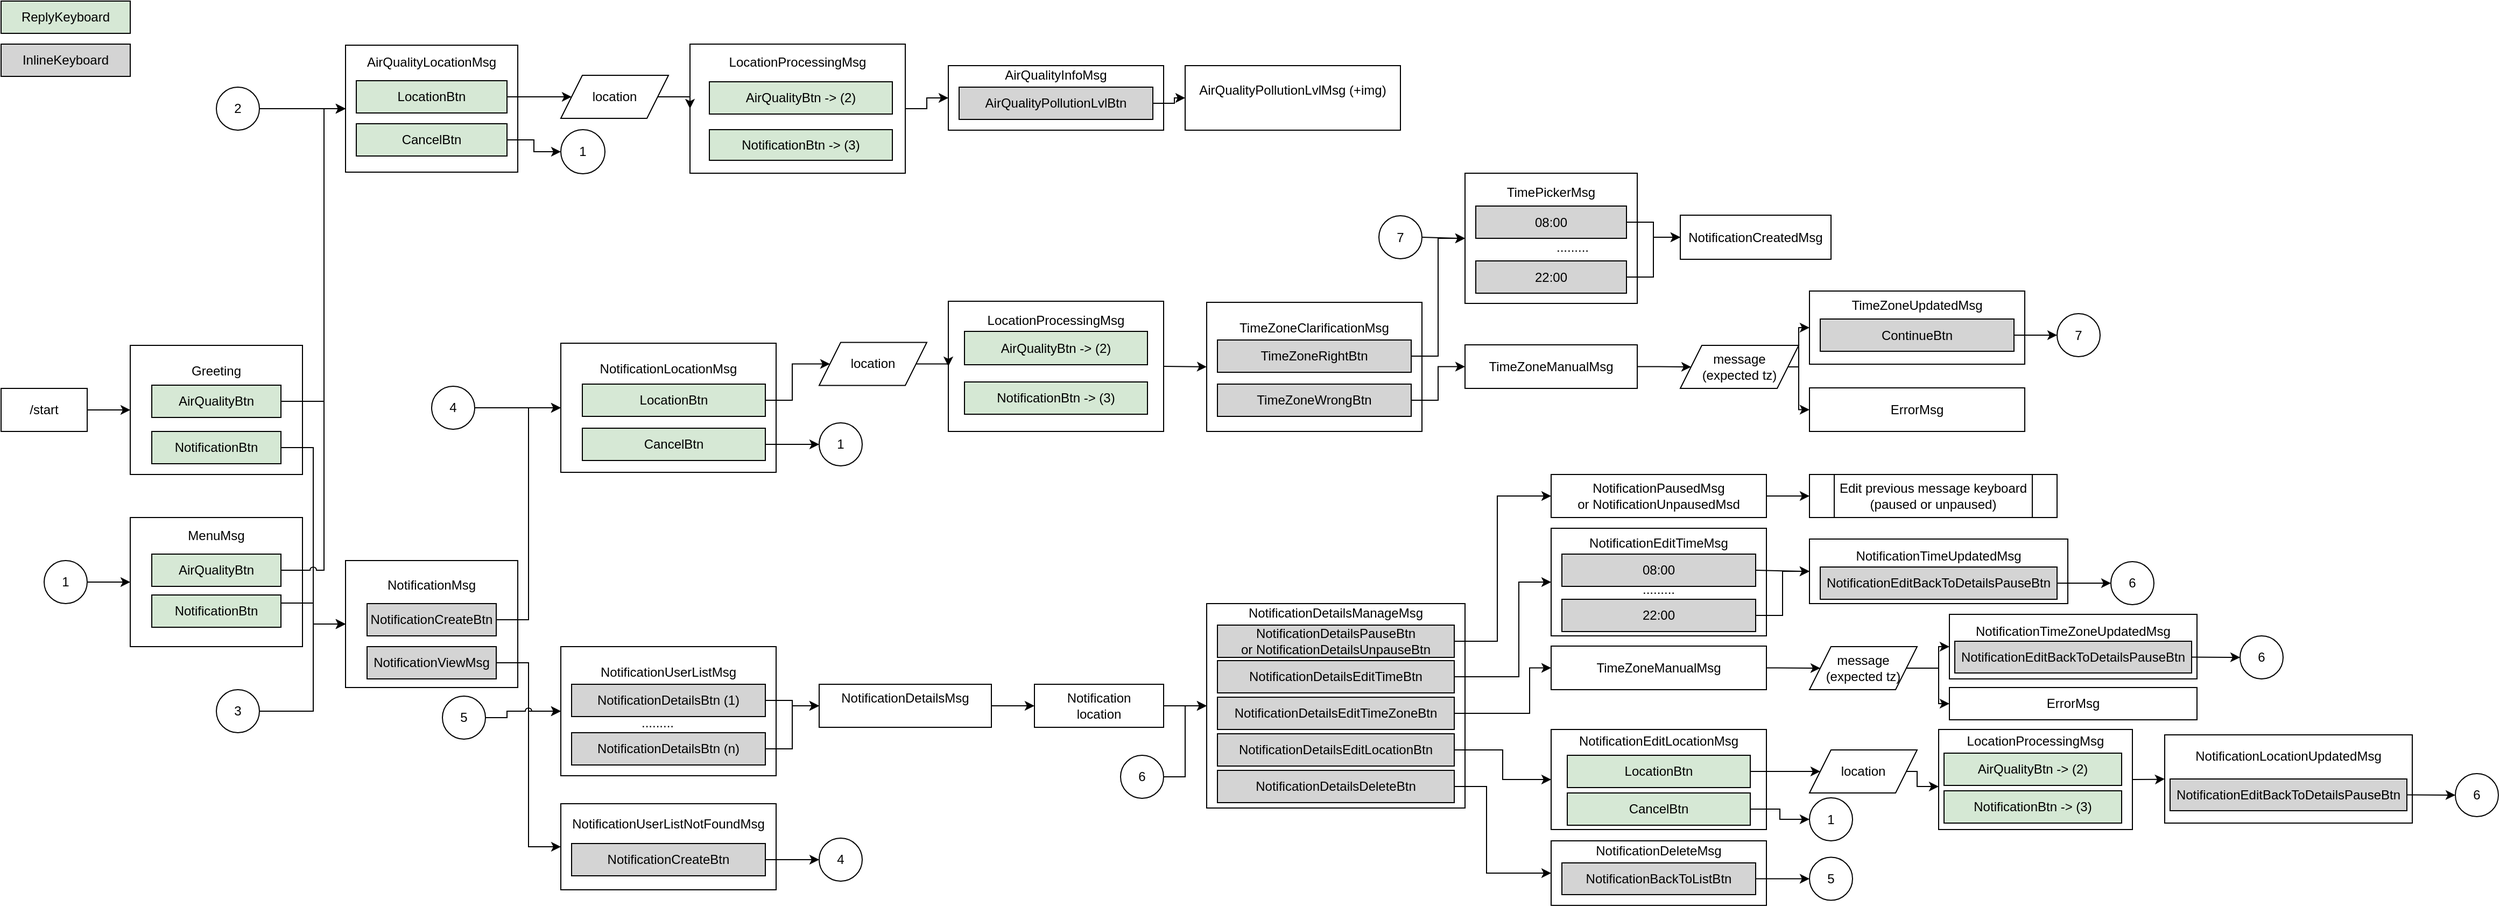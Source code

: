 <mxfile version="20.7.4" type="device"><diagram id="57uDb5Ir_X9Ynrg0UkKE" name="Page-1"><mxGraphModel dx="2484" dy="1478" grid="1" gridSize="10" guides="1" tooltips="1" connect="1" arrows="1" fold="1" page="1" pageScale="1" pageWidth="1169" pageHeight="827" math="0" shadow="0"><root><mxCell id="0"/><mxCell id="1" parent="0"/><mxCell id="bOMAi8IyCgvsfzx7MEFV-10" style="edgeStyle=orthogonalEdgeStyle;rounded=0;orthogonalLoop=1;jettySize=auto;html=1;exitX=1;exitY=0.5;exitDx=0;exitDy=0;" edge="1" parent="1" source="bOMAi8IyCgvsfzx7MEFV-2" target="bOMAi8IyCgvsfzx7MEFV-5"><mxGeometry relative="1" as="geometry"/></mxCell><mxCell id="bOMAi8IyCgvsfzx7MEFV-2" value="/start" style="rounded=0;whiteSpace=wrap;html=1;" vertex="1" parent="1"><mxGeometry y="360" width="80" height="40" as="geometry"/></mxCell><mxCell id="bOMAi8IyCgvsfzx7MEFV-5" value="&lt;div style=&quot;&quot;&gt;&lt;span style=&quot;background-color: initial;&quot;&gt;Greeting&lt;br&gt;&lt;br&gt;&lt;br&gt;&lt;br&gt;&lt;br&gt;&lt;br&gt;&lt;/span&gt;&lt;/div&gt;" style="rounded=0;whiteSpace=wrap;html=1;align=center;" vertex="1" parent="1"><mxGeometry x="120" y="320" width="160" height="120" as="geometry"/></mxCell><mxCell id="bOMAi8IyCgvsfzx7MEFV-224" style="edgeStyle=orthogonalEdgeStyle;rounded=0;sketch=0;jumpStyle=arc;orthogonalLoop=1;jettySize=auto;html=1;exitX=1;exitY=0.5;exitDx=0;exitDy=0;entryX=0;entryY=0.5;entryDx=0;entryDy=0;shadow=0;fontColor=#000000;" edge="1" parent="1" source="bOMAi8IyCgvsfzx7MEFV-6" target="bOMAi8IyCgvsfzx7MEFV-52"><mxGeometry relative="1" as="geometry"><Array as="points"><mxPoint x="300" y="372"/><mxPoint x="300" y="100"/></Array></mxGeometry></mxCell><mxCell id="bOMAi8IyCgvsfzx7MEFV-6" value="AirQualityBtn" style="rounded=0;whiteSpace=wrap;html=1;fillColor=#d6e8d5;" vertex="1" parent="1"><mxGeometry x="140" y="357" width="120" height="30" as="geometry"/></mxCell><mxCell id="bOMAi8IyCgvsfzx7MEFV-164" style="edgeStyle=orthogonalEdgeStyle;rounded=0;orthogonalLoop=1;jettySize=auto;html=1;exitX=1;exitY=0.5;exitDx=0;exitDy=0;entryX=0;entryY=0.5;entryDx=0;entryDy=0;fontColor=#000000;" edge="1" parent="1" source="bOMAi8IyCgvsfzx7MEFV-7" target="bOMAi8IyCgvsfzx7MEFV-22"><mxGeometry relative="1" as="geometry"><Array as="points"><mxPoint x="290" y="415"/><mxPoint x="290" y="579"/></Array></mxGeometry></mxCell><mxCell id="bOMAi8IyCgvsfzx7MEFV-7" value="NotificationBtn" style="rounded=0;whiteSpace=wrap;html=1;fillColor=#D5E8D4;" vertex="1" parent="1"><mxGeometry x="140" y="400" width="120" height="30" as="geometry"/></mxCell><mxCell id="bOMAi8IyCgvsfzx7MEFV-22" value="&lt;div style=&quot;&quot;&gt;&lt;span style=&quot;background-color: initial;&quot;&gt;NotificationMsg&lt;br&gt;&lt;br&gt;&lt;br&gt;&lt;br&gt;&lt;br&gt;&lt;br&gt;&lt;/span&gt;&lt;/div&gt;" style="rounded=0;whiteSpace=wrap;html=1;align=center;" vertex="1" parent="1"><mxGeometry x="320" y="520" width="160" height="118" as="geometry"/></mxCell><mxCell id="bOMAi8IyCgvsfzx7MEFV-174" style="edgeStyle=orthogonalEdgeStyle;rounded=0;sketch=0;jumpStyle=arc;orthogonalLoop=1;jettySize=auto;html=1;exitX=1;exitY=0.5;exitDx=0;exitDy=0;entryX=0;entryY=0.5;entryDx=0;entryDy=0;shadow=0;fontColor=#000000;" edge="1" parent="1" source="bOMAi8IyCgvsfzx7MEFV-23" target="bOMAi8IyCgvsfzx7MEFV-40"><mxGeometry relative="1" as="geometry"/></mxCell><mxCell id="bOMAi8IyCgvsfzx7MEFV-23" value="NotificationCreateBtn" style="rounded=0;whiteSpace=wrap;html=1;fillColor=#D4D4D4;" vertex="1" parent="1"><mxGeometry x="340" y="560" width="120" height="30" as="geometry"/></mxCell><mxCell id="bOMAi8IyCgvsfzx7MEFV-30" style="edgeStyle=orthogonalEdgeStyle;rounded=0;orthogonalLoop=1;jettySize=auto;html=1;exitX=1;exitY=0.5;exitDx=0;exitDy=0;entryX=0;entryY=0.5;entryDx=0;entryDy=0;fontColor=#000000;" edge="1" parent="1" source="bOMAi8IyCgvsfzx7MEFV-24" target="bOMAi8IyCgvsfzx7MEFV-26"><mxGeometry relative="1" as="geometry"/></mxCell><mxCell id="bOMAi8IyCgvsfzx7MEFV-31" style="edgeStyle=orthogonalEdgeStyle;rounded=0;orthogonalLoop=1;jettySize=auto;html=1;exitX=1;exitY=0.5;exitDx=0;exitDy=0;entryX=0;entryY=0.5;entryDx=0;entryDy=0;fontColor=#000000;" edge="1" parent="1" source="bOMAi8IyCgvsfzx7MEFV-24" target="bOMAi8IyCgvsfzx7MEFV-27"><mxGeometry relative="1" as="geometry"/></mxCell><mxCell id="bOMAi8IyCgvsfzx7MEFV-24" value="NotificationViewMsg" style="rounded=0;whiteSpace=wrap;html=1;fillColor=#d4d4d4;" vertex="1" parent="1"><mxGeometry x="340" y="600" width="120" height="30" as="geometry"/></mxCell><mxCell id="bOMAi8IyCgvsfzx7MEFV-26" value="&lt;div style=&quot;&quot;&gt;&lt;span style=&quot;background-color: initial;&quot;&gt;NotificationUserListMsg&lt;br&gt;&lt;br&gt;&lt;br&gt;&lt;br&gt;&lt;br&gt;&lt;br&gt;&lt;/span&gt;&lt;/div&gt;" style="rounded=0;whiteSpace=wrap;html=1;align=center;" vertex="1" parent="1"><mxGeometry x="520" y="600" width="200" height="120" as="geometry"/></mxCell><mxCell id="bOMAi8IyCgvsfzx7MEFV-27" value="&lt;div style=&quot;&quot;&gt;&lt;span style=&quot;background-color: initial;&quot;&gt;NotificationUserListNotFoundMsg&lt;br&gt;&lt;br&gt;&lt;br&gt;&lt;br&gt;&lt;/span&gt;&lt;/div&gt;" style="rounded=0;whiteSpace=wrap;html=1;align=center;" vertex="1" parent="1"><mxGeometry x="520" y="746" width="200" height="80" as="geometry"/></mxCell><mxCell id="bOMAi8IyCgvsfzx7MEFV-245" style="edgeStyle=orthogonalEdgeStyle;rounded=0;sketch=0;jumpStyle=arc;orthogonalLoop=1;jettySize=auto;html=1;exitX=1;exitY=0.5;exitDx=0;exitDy=0;shadow=0;fontColor=#000000;" edge="1" parent="1" source="bOMAi8IyCgvsfzx7MEFV-33" target="bOMAi8IyCgvsfzx7MEFV-244"><mxGeometry relative="1" as="geometry"/></mxCell><mxCell id="bOMAi8IyCgvsfzx7MEFV-33" value="NotificationCreateBtn" style="rounded=0;whiteSpace=wrap;html=1;fillColor=#D4D4D4;" vertex="1" parent="1"><mxGeometry x="530" y="783" width="180" height="30" as="geometry"/></mxCell><mxCell id="bOMAi8IyCgvsfzx7MEFV-34" style="edgeStyle=orthogonalEdgeStyle;rounded=0;orthogonalLoop=1;jettySize=auto;html=1;exitX=0.5;exitY=1;exitDx=0;exitDy=0;fontColor=#000000;" edge="1" parent="1" source="bOMAi8IyCgvsfzx7MEFV-27" target="bOMAi8IyCgvsfzx7MEFV-27"><mxGeometry relative="1" as="geometry"/></mxCell><mxCell id="bOMAi8IyCgvsfzx7MEFV-110" style="edgeStyle=orthogonalEdgeStyle;rounded=0;orthogonalLoop=1;jettySize=auto;html=1;exitX=1;exitY=0.5;exitDx=0;exitDy=0;entryX=0;entryY=0.5;entryDx=0;entryDy=0;fontColor=#000000;" edge="1" parent="1" source="bOMAi8IyCgvsfzx7MEFV-37" target="bOMAi8IyCgvsfzx7MEFV-109"><mxGeometry relative="1" as="geometry"/></mxCell><mxCell id="bOMAi8IyCgvsfzx7MEFV-37" value="NotificationDetailsBtn (1)&lt;span style=&quot;color: rgba(0, 0, 0, 0); font-family: monospace; font-size: 0px; text-align: start;&quot;&gt;%3CmxGraphModel%3E%3Croot%3E%3CmxCell%20id%3D%220%22%2F%3E%3CmxCell%20id%3D%221%22%20parent%3D%220%22%2F%3E%3CmxCell%20id%3D%222%22%20value%3D%22NotificationCreateBtn%22%20style%3D%22rounded%3D0%3BwhiteSpace%3Dwrap%3Bhtml%3D1%3BfillColor%3D%23D4D4D4%3B%22%20vertex%3D%221%22%20parent%3D%221%22%3E%3CmxGeometry%20x%3D%22570%22%20y%3D%22717%22%20width%3D%22180%22%20height%3D%2230%22%20as%3D%22geometry%22%2F%3E%3C%2FmxCell%3E%3C%2Froot%3E%3C%2FmxGraphModel%3E&amp;nbsp;&lt;/span&gt;" style="rounded=0;whiteSpace=wrap;html=1;fillColor=#D4D4D4;" vertex="1" parent="1"><mxGeometry x="530" y="635" width="180" height="30" as="geometry"/></mxCell><mxCell id="bOMAi8IyCgvsfzx7MEFV-111" style="edgeStyle=orthogonalEdgeStyle;rounded=0;orthogonalLoop=1;jettySize=auto;html=1;exitX=1;exitY=0.5;exitDx=0;exitDy=0;entryX=0;entryY=0.5;entryDx=0;entryDy=0;fontColor=#000000;" edge="1" parent="1" source="bOMAi8IyCgvsfzx7MEFV-38" target="bOMAi8IyCgvsfzx7MEFV-109"><mxGeometry relative="1" as="geometry"/></mxCell><mxCell id="bOMAi8IyCgvsfzx7MEFV-38" value="NotificationDetailsBtn (n)&lt;span style=&quot;color: rgba(0, 0, 0, 0); font-family: monospace; font-size: 0px; text-align: start;&quot;&gt;%3CmxGraphModel%3E%3Croot%3E%3CmxCell%20id%3D%220%22%2F%3E%3CmxCell%20id%3D%221%22%20parent%3D%220%22%2F%3E%3CmxCell%20id%3D%222%22%20value%3D%22NotificationCreateBtn%22%20style%3D%22rounded%3D0%3BwhiteSpace%3Dwrap%3Bhtml%3D1%3BfillColor%3D%23D4D4D4%3B%22%20vertex%3D%221%22%20parent%3D%221%22%3E%3CmxGeometry%20x%3D%22570%22%20y%3D%22717%22%20width%3D%22180%22%20height%3D%2230%22%20as%3D%22geometry%22%2F%3E%3C%2FmxCell%3E%3C%2Froot%3E%3C%2FmxGraphModel%3E&lt;/span&gt;" style="rounded=0;whiteSpace=wrap;html=1;fillColor=#D4D4D4;" vertex="1" parent="1"><mxGeometry x="530" y="680" width="180" height="30" as="geometry"/></mxCell><mxCell id="bOMAi8IyCgvsfzx7MEFV-39" value="........." style="text;html=1;strokeColor=none;fillColor=none;align=center;verticalAlign=middle;whiteSpace=wrap;rounded=0;fontColor=#000000;" vertex="1" parent="1"><mxGeometry x="580" y="656" width="60" height="30" as="geometry"/></mxCell><mxCell id="bOMAi8IyCgvsfzx7MEFV-40" value="&lt;div style=&quot;&quot;&gt;&lt;span style=&quot;background-color: initial;&quot;&gt;NotificationLocationMsg&lt;br&gt;&lt;br&gt;&lt;br&gt;&lt;br&gt;&lt;br&gt;&lt;br&gt;&lt;/span&gt;&lt;/div&gt;" style="rounded=0;whiteSpace=wrap;html=1;align=center;" vertex="1" parent="1"><mxGeometry x="520" y="318" width="200" height="120" as="geometry"/></mxCell><mxCell id="bOMAi8IyCgvsfzx7MEFV-234" style="edgeStyle=orthogonalEdgeStyle;rounded=0;sketch=0;jumpStyle=arc;orthogonalLoop=1;jettySize=auto;html=1;exitX=1;exitY=0.5;exitDx=0;exitDy=0;entryX=0;entryY=0.5;entryDx=0;entryDy=0;shadow=0;fontColor=#000000;" edge="1" parent="1" source="bOMAi8IyCgvsfzx7MEFV-41" target="bOMAi8IyCgvsfzx7MEFV-148"><mxGeometry relative="1" as="geometry"/></mxCell><mxCell id="bOMAi8IyCgvsfzx7MEFV-41" value="LocationBtn" style="rounded=0;whiteSpace=wrap;html=1;fillColor=#d6e8d5;" vertex="1" parent="1"><mxGeometry x="540" y="356" width="170" height="30" as="geometry"/></mxCell><mxCell id="bOMAi8IyCgvsfzx7MEFV-233" style="edgeStyle=orthogonalEdgeStyle;rounded=0;sketch=0;jumpStyle=arc;orthogonalLoop=1;jettySize=auto;html=1;exitX=1;exitY=0.5;exitDx=0;exitDy=0;shadow=0;fontColor=#000000;" edge="1" parent="1" source="bOMAi8IyCgvsfzx7MEFV-42" target="bOMAi8IyCgvsfzx7MEFV-231"><mxGeometry relative="1" as="geometry"/></mxCell><mxCell id="bOMAi8IyCgvsfzx7MEFV-42" value="CancelBtn" style="rounded=0;whiteSpace=wrap;html=1;fillColor=#d6e8d5;" vertex="1" parent="1"><mxGeometry x="540" y="397" width="170" height="30" as="geometry"/></mxCell><mxCell id="bOMAi8IyCgvsfzx7MEFV-44" value="ReplyKeyboard" style="rounded=0;whiteSpace=wrap;html=1;fillColor=#d6e8d5;" vertex="1" parent="1"><mxGeometry width="120" height="30" as="geometry"/></mxCell><mxCell id="bOMAi8IyCgvsfzx7MEFV-45" value="InlineKeyboard" style="rounded=0;whiteSpace=wrap;html=1;fillColor=#D4D4D4;" vertex="1" parent="1"><mxGeometry y="40" width="120" height="30" as="geometry"/></mxCell><mxCell id="bOMAi8IyCgvsfzx7MEFV-49" value="&lt;div style=&quot;&quot;&gt;&lt;span style=&quot;background-color: initial;&quot;&gt;MenuMsg&lt;br&gt;&lt;br&gt;&lt;br&gt;&lt;br&gt;&lt;br&gt;&lt;br&gt;&lt;br&gt;&lt;/span&gt;&lt;/div&gt;" style="rounded=0;whiteSpace=wrap;html=1;align=center;" vertex="1" parent="1"><mxGeometry x="120" y="480" width="160" height="120" as="geometry"/></mxCell><mxCell id="bOMAi8IyCgvsfzx7MEFV-167" style="edgeStyle=orthogonalEdgeStyle;rounded=0;orthogonalLoop=1;jettySize=auto;html=1;exitX=1;exitY=0.5;exitDx=0;exitDy=0;entryX=0;entryY=0.5;entryDx=0;entryDy=0;fontColor=#000000;shadow=0;jumpStyle=arc;" edge="1" parent="1" source="bOMAi8IyCgvsfzx7MEFV-50" target="bOMAi8IyCgvsfzx7MEFV-52"><mxGeometry relative="1" as="geometry"><Array as="points"><mxPoint x="300" y="529"/><mxPoint x="300" y="100"/></Array></mxGeometry></mxCell><mxCell id="bOMAi8IyCgvsfzx7MEFV-50" value="AirQualityBtn" style="rounded=0;whiteSpace=wrap;html=1;fillColor=#d6e8d5;" vertex="1" parent="1"><mxGeometry x="140" y="514" width="120" height="30" as="geometry"/></mxCell><mxCell id="bOMAi8IyCgvsfzx7MEFV-173" style="edgeStyle=orthogonalEdgeStyle;rounded=0;orthogonalLoop=1;jettySize=auto;html=1;exitX=1;exitY=0.25;exitDx=0;exitDy=0;entryX=0;entryY=0.5;entryDx=0;entryDy=0;fontColor=#000000;jumpStyle=arc;" edge="1" parent="1" source="bOMAi8IyCgvsfzx7MEFV-51" target="bOMAi8IyCgvsfzx7MEFV-22"><mxGeometry relative="1" as="geometry"/></mxCell><mxCell id="bOMAi8IyCgvsfzx7MEFV-51" value="NotificationBtn" style="rounded=0;whiteSpace=wrap;html=1;fillColor=#D5E8D4;" vertex="1" parent="1"><mxGeometry x="140" y="552" width="120" height="30" as="geometry"/></mxCell><mxCell id="bOMAi8IyCgvsfzx7MEFV-52" value="&lt;div style=&quot;&quot;&gt;&lt;span style=&quot;background-color: initial;&quot;&gt;AirQualityLocationMsg&lt;br&gt;&lt;br&gt;&lt;br&gt;&lt;br&gt;&lt;br&gt;&lt;br&gt;&lt;br&gt;&lt;/span&gt;&lt;/div&gt;" style="rounded=0;whiteSpace=wrap;html=1;align=center;" vertex="1" parent="1"><mxGeometry x="320" y="41" width="160" height="118" as="geometry"/></mxCell><mxCell id="bOMAi8IyCgvsfzx7MEFV-221" style="edgeStyle=orthogonalEdgeStyle;rounded=0;sketch=0;jumpStyle=arc;orthogonalLoop=1;jettySize=auto;html=1;exitX=1;exitY=0.5;exitDx=0;exitDy=0;entryX=0;entryY=0.5;entryDx=0;entryDy=0;shadow=0;fontColor=#000000;" edge="1" parent="1" source="bOMAi8IyCgvsfzx7MEFV-53" target="bOMAi8IyCgvsfzx7MEFV-145"><mxGeometry relative="1" as="geometry"/></mxCell><mxCell id="bOMAi8IyCgvsfzx7MEFV-53" value="LocationBtn" style="rounded=0;whiteSpace=wrap;html=1;fillColor=#d6e8d5;" vertex="1" parent="1"><mxGeometry x="330" y="74" width="140" height="30" as="geometry"/></mxCell><mxCell id="bOMAi8IyCgvsfzx7MEFV-73" style="edgeStyle=orthogonalEdgeStyle;rounded=0;orthogonalLoop=1;jettySize=auto;html=1;exitX=1;exitY=0.5;exitDx=0;exitDy=0;entryX=0;entryY=0.5;entryDx=0;entryDy=0;fontColor=#000000;" edge="1" parent="1" source="bOMAi8IyCgvsfzx7MEFV-54" target="bOMAi8IyCgvsfzx7MEFV-72"><mxGeometry relative="1" as="geometry"/></mxCell><mxCell id="bOMAi8IyCgvsfzx7MEFV-54" value="CancelBtn" style="rounded=0;whiteSpace=wrap;html=1;fillColor=#d6e8d5;" vertex="1" parent="1"><mxGeometry x="330" y="114" width="140" height="30" as="geometry"/></mxCell><mxCell id="bOMAi8IyCgvsfzx7MEFV-67" style="edgeStyle=orthogonalEdgeStyle;rounded=0;orthogonalLoop=1;jettySize=auto;html=1;exitX=1;exitY=0.5;exitDx=0;exitDy=0;entryX=0;entryY=0.5;entryDx=0;entryDy=0;fontColor=#000000;" edge="1" parent="1" source="bOMAi8IyCgvsfzx7MEFV-66" target="bOMAi8IyCgvsfzx7MEFV-49"><mxGeometry relative="1" as="geometry"/></mxCell><mxCell id="bOMAi8IyCgvsfzx7MEFV-66" value="1" style="ellipse;whiteSpace=wrap;html=1;aspect=fixed;" vertex="1" parent="1"><mxGeometry x="40" y="520" width="40" height="40" as="geometry"/></mxCell><mxCell id="bOMAi8IyCgvsfzx7MEFV-72" value="1" style="ellipse;whiteSpace=wrap;html=1;aspect=fixed;" vertex="1" parent="1"><mxGeometry x="520" y="119.5" width="41" height="41" as="geometry"/></mxCell><mxCell id="bOMAi8IyCgvsfzx7MEFV-289" style="edgeStyle=orthogonalEdgeStyle;rounded=0;sketch=0;jumpStyle=arc;orthogonalLoop=1;jettySize=auto;html=1;exitX=1;exitY=0.5;exitDx=0;exitDy=0;entryX=0;entryY=0.5;entryDx=0;entryDy=0;shadow=0;fontColor=#000000;" edge="1" parent="1" source="bOMAi8IyCgvsfzx7MEFV-74" target="bOMAi8IyCgvsfzx7MEFV-288"><mxGeometry relative="1" as="geometry"/></mxCell><mxCell id="bOMAi8IyCgvsfzx7MEFV-74" value="&lt;div style=&quot;&quot;&gt;&lt;span style=&quot;background-color: initial;&quot;&gt;LocationProcessingMsg&lt;br&gt;&lt;br&gt;&lt;br&gt;&lt;br&gt;&lt;br&gt;&lt;br&gt;&lt;br&gt;&lt;/span&gt;&lt;/div&gt;" style="rounded=0;whiteSpace=wrap;html=1;align=center;" vertex="1" parent="1"><mxGeometry x="640" y="40" width="200" height="120" as="geometry"/></mxCell><mxCell id="bOMAi8IyCgvsfzx7MEFV-75" value="AirQualityBtn -&amp;gt; (2)" style="rounded=0;whiteSpace=wrap;html=1;fillColor=#d6e8d5;" vertex="1" parent="1"><mxGeometry x="658" y="75" width="170" height="30" as="geometry"/></mxCell><mxCell id="bOMAi8IyCgvsfzx7MEFV-76" value="NotificationBtn -&amp;gt; (3)" style="rounded=0;whiteSpace=wrap;html=1;fillColor=#D5E8D4;" vertex="1" parent="1"><mxGeometry x="658" y="119.5" width="170" height="28.5" as="geometry"/></mxCell><mxCell id="bOMAi8IyCgvsfzx7MEFV-293" style="edgeStyle=orthogonalEdgeStyle;rounded=0;sketch=0;jumpStyle=arc;orthogonalLoop=1;jettySize=auto;html=1;exitX=1;exitY=0.5;exitDx=0;exitDy=0;entryX=0;entryY=0.5;entryDx=0;entryDy=0;shadow=0;fontColor=#000000;" edge="1" parent="1" source="bOMAi8IyCgvsfzx7MEFV-89" target="bOMAi8IyCgvsfzx7MEFV-92"><mxGeometry relative="1" as="geometry"/></mxCell><mxCell id="bOMAi8IyCgvsfzx7MEFV-89" value="&lt;div style=&quot;&quot;&gt;&lt;span style=&quot;background-color: initial;&quot;&gt;LocationProcessingMsg&lt;br&gt;&lt;br&gt;&lt;br&gt;&lt;br&gt;&lt;br&gt;&lt;br&gt;&lt;br&gt;&lt;/span&gt;&lt;/div&gt;" style="rounded=0;whiteSpace=wrap;html=1;align=center;" vertex="1" parent="1"><mxGeometry x="880" y="279" width="200" height="121" as="geometry"/></mxCell><mxCell id="bOMAi8IyCgvsfzx7MEFV-90" value="AirQualityBtn -&amp;gt; (2)" style="rounded=0;whiteSpace=wrap;html=1;fillColor=#d6e8d5;" vertex="1" parent="1"><mxGeometry x="895" y="307" width="170" height="31" as="geometry"/></mxCell><mxCell id="bOMAi8IyCgvsfzx7MEFV-91" value="NotificationBtn -&amp;gt; (3)" style="rounded=0;whiteSpace=wrap;html=1;fillColor=#D5E8D4;" vertex="1" parent="1"><mxGeometry x="895" y="354" width="170" height="30" as="geometry"/></mxCell><mxCell id="bOMAi8IyCgvsfzx7MEFV-92" value="&lt;div style=&quot;&quot;&gt;&lt;span style=&quot;background-color: initial;&quot;&gt;TimeZoneClarificationMsg&lt;br&gt;&lt;br&gt;&lt;br&gt;&lt;br&gt;&lt;br&gt;&lt;br&gt;&lt;/span&gt;&lt;/div&gt;" style="rounded=0;whiteSpace=wrap;html=1;align=center;" vertex="1" parent="1"><mxGeometry x="1120" y="280" width="200" height="120" as="geometry"/></mxCell><mxCell id="bOMAi8IyCgvsfzx7MEFV-242" style="edgeStyle=orthogonalEdgeStyle;rounded=0;sketch=0;jumpStyle=arc;orthogonalLoop=1;jettySize=auto;html=1;exitX=1;exitY=0.5;exitDx=0;exitDy=0;entryX=0;entryY=0.5;entryDx=0;entryDy=0;shadow=0;fontColor=#000000;" edge="1" parent="1" source="bOMAi8IyCgvsfzx7MEFV-93" target="bOMAi8IyCgvsfzx7MEFV-123"><mxGeometry relative="1" as="geometry"/></mxCell><mxCell id="bOMAi8IyCgvsfzx7MEFV-93" value="TimeZoneRightBtn&lt;span style=&quot;color: rgba(0, 0, 0, 0); font-family: monospace; font-size: 0px; text-align: start;&quot;&gt;%3CmxGraphModel%3E%3Croot%3E%3CmxCell%20id%3D%220%22%2F%3E%3CmxCell%20id%3D%221%22%20parent%3D%220%22%2F%3E%3CmxCell%20id%3D%222%22%20value%3D%22NotificationDetailsBtn%20(1)%26lt%3Bspan%20style%3D%26quot%3Bcolor%3A%20rgba(0%2C%200%2C%200%2C%200)%3B%20font-family%3A%20monospace%3B%20font-size%3A%200px%3B%20text-align%3A%20start%3B%26quot%3B%26gt%3B%253CmxGraphModel%253E%253Croot%253E%253CmxCell%2520id%253D%25220%2522%252F%253E%253CmxCell%2520id%253D%25221%2522%2520parent%253D%25220%2522%252F%253E%253CmxCell%2520id%253D%25222%2522%2520value%253D%2522NotificationCreateBtn%2522%2520style%253D%2522rounded%253D0%253BwhiteSpace%253Dwrap%253Bhtml%253D1%253BfillColor%253D%2523D4D4D4%253B%2522%2520vertex%253D%25221%2522%2520parent%253D%25221%2522%253E%253CmxGeometry%2520x%253D%2522570%2522%2520y%253D%2522717%2522%2520width%253D%2522180%2522%2520height%253D%252230%2522%2520as%253D%2522geometry%2522%252F%253E%253C%252FmxCell%253E%253C%252Froot%253E%253C%252FmxGraphModel%253E%26amp%3Bnbsp%3B%26lt%3B%2Fspan%26gt%3B%22%20style%3D%22rounded%3D0%3BwhiteSpace%3Dwrap%3Bhtml%3D1%3BfillColor%3D%23D4D4D4%3B%22%20vertex%3D%221%22%20parent%3D%221%22%3E%3CmxGeometry%20x%3D%22570%22%20y%3D%22636%22%20width%3D%22180%22%20height%3D%2230%22%20as%3D%22geometry%22%2F%3E%3C%2FmxCell%3E%3C%2Froot%3E%3C%2FmxGraphModel%3E&lt;/span&gt;" style="rounded=0;whiteSpace=wrap;html=1;fillColor=#D4D4D4;" vertex="1" parent="1"><mxGeometry x="1130" y="315" width="180" height="30" as="geometry"/></mxCell><mxCell id="bOMAi8IyCgvsfzx7MEFV-243" style="edgeStyle=orthogonalEdgeStyle;rounded=0;sketch=0;jumpStyle=arc;orthogonalLoop=1;jettySize=auto;html=1;exitX=1;exitY=0.5;exitDx=0;exitDy=0;entryX=0;entryY=0.5;entryDx=0;entryDy=0;shadow=0;fontColor=#000000;" edge="1" parent="1" source="bOMAi8IyCgvsfzx7MEFV-94" target="bOMAi8IyCgvsfzx7MEFV-124"><mxGeometry relative="1" as="geometry"/></mxCell><mxCell id="bOMAi8IyCgvsfzx7MEFV-94" value="TimeZoneWrongBtn&lt;span style=&quot;color: rgba(0, 0, 0, 0); font-family: monospace; font-size: 0px; text-align: start;&quot;&gt;%3CmxGraphModel%3E%3Croot%3E%3CmxCell%20id%3D%220%22%2F%3E%3CmxCell%20id%3D%221%22%20parent%3D%220%22%2F%3E%3CmxCell%20id%3D%222%22%20value%3D%22NotificationDetailsBtn%20(1)%26lt%3Bspan%20style%3D%26quot%3Bcolor%3A%20rgba(0%2C%200%2C%200%2C%200)%3B%20font-family%3A%20monospace%3B%20font-size%3A%200px%3B%20text-align%3A%20start%3B%26quot%3B%26gt%3B%253CmxGraphModel%253E%253Croot%253E%253CmxCell%2520id%253D%25220%2522%252F%253E%253CmxCell%2520id%253D%25221%2522%2520parent%253D%25220%2522%252F%253E%253CmxCell%2520id%253D%25222%2522%2520value%253D%2522NotificationCreateBtn%2522%2520style%253D%2522rounded%253D0%253BwhiteSpace%253Dwrap%253Bhtml%253D1%253BfillColor%253D%2523D4D4D4%253B%2522%2520vertex%253D%25221%2522%2520parent%253D%25221%2522%253E%253CmxGeometry%2520x%253D%2522570%2522%2520y%253D%2522717%2522%2520width%253D%2522180%2522%2520height%253D%252230%2522%2520as%253D%2522geometry%2522%252F%253E%253C%252FmxCell%253E%253C%252Froot%253E%253C%252FmxGraphModel%253E%26amp%3Bnbsp%3B%26lt%3B%2Fspan%26gt%3B%22%20style%3D%22rounded%3D0%3BwhiteSpace%3Dwrap%3Bhtml%3D1%3BfillColor%3D%23D4D4D4%3B%22%20vertex%3D%221%22%20parent%3D%221%22%3E%3CmxGeometry%20x%3D%22570%22%20y%3D%22636%22%20width%3D%22180%22%20height%3D%2230%22%20as%3D%22geometry%22%2F%3E%3C%2FmxCell%3E%3C%2Froot%3E%3C%2FmxGraphModel%3E&lt;/span&gt;" style="rounded=0;whiteSpace=wrap;html=1;fillColor=#D4D4D4;" vertex="1" parent="1"><mxGeometry x="1130" y="356" width="180" height="30" as="geometry"/></mxCell><mxCell id="bOMAi8IyCgvsfzx7MEFV-120" style="edgeStyle=orthogonalEdgeStyle;rounded=0;orthogonalLoop=1;jettySize=auto;html=1;exitX=1;exitY=0.5;exitDx=0;exitDy=0;entryX=0;entryY=0.5;entryDx=0;entryDy=0;fontColor=#000000;" edge="1" parent="1" source="bOMAi8IyCgvsfzx7MEFV-109" target="bOMAi8IyCgvsfzx7MEFV-112"><mxGeometry relative="1" as="geometry"/></mxCell><mxCell id="bOMAi8IyCgvsfzx7MEFV-109" value="&lt;div style=&quot;&quot;&gt;&lt;span style=&quot;background-color: initial;&quot;&gt;NotificationDetailsMsg&lt;br&gt;&lt;br&gt;&lt;/span&gt;&lt;/div&gt;" style="rounded=0;whiteSpace=wrap;html=1;align=center;" vertex="1" parent="1"><mxGeometry x="760" y="635" width="160" height="40" as="geometry"/></mxCell><mxCell id="bOMAi8IyCgvsfzx7MEFV-122" style="edgeStyle=orthogonalEdgeStyle;rounded=0;orthogonalLoop=1;jettySize=auto;html=1;exitX=1;exitY=0.5;exitDx=0;exitDy=0;entryX=0;entryY=0.5;entryDx=0;entryDy=0;fontColor=#000000;" edge="1" parent="1" source="bOMAi8IyCgvsfzx7MEFV-112" target="bOMAi8IyCgvsfzx7MEFV-113"><mxGeometry relative="1" as="geometry"/></mxCell><mxCell id="bOMAi8IyCgvsfzx7MEFV-112" value="&lt;div style=&quot;&quot;&gt;&lt;span style=&quot;background-color: initial;&quot;&gt;Notification &lt;br&gt;location&lt;/span&gt;&lt;/div&gt;" style="rounded=0;whiteSpace=wrap;html=1;align=center;" vertex="1" parent="1"><mxGeometry x="960" y="635" width="120" height="40" as="geometry"/></mxCell><mxCell id="bOMAi8IyCgvsfzx7MEFV-113" value="&lt;div style=&quot;&quot;&gt;&lt;span style=&quot;background-color: initial;&quot;&gt;NotificationDetailsManageMsg&lt;br&gt;&lt;br&gt;&lt;br&gt;&lt;br&gt;&lt;br&gt;&lt;br&gt;&lt;br&gt;&lt;br&gt;&lt;br&gt;&lt;br&gt;&lt;br&gt;&lt;br&gt;&lt;br&gt;&lt;/span&gt;&lt;/div&gt;" style="rounded=0;whiteSpace=wrap;html=1;align=center;" vertex="1" parent="1"><mxGeometry x="1120" y="560" width="240" height="190" as="geometry"/></mxCell><mxCell id="bOMAi8IyCgvsfzx7MEFV-214" style="edgeStyle=orthogonalEdgeStyle;rounded=0;sketch=0;jumpStyle=arc;orthogonalLoop=1;jettySize=auto;html=1;exitX=1;exitY=0.5;exitDx=0;exitDy=0;entryX=0;entryY=0.5;entryDx=0;entryDy=0;shadow=0;fontColor=#000000;" edge="1" parent="1" source="bOMAi8IyCgvsfzx7MEFV-114" target="bOMAi8IyCgvsfzx7MEFV-176"><mxGeometry relative="1" as="geometry"><Array as="points"><mxPoint x="1390" y="595"/><mxPoint x="1390" y="460"/></Array></mxGeometry></mxCell><mxCell id="bOMAi8IyCgvsfzx7MEFV-114" value="NotificationDetailsPauseBtn&lt;br&gt;or NotificationDetailsUnpauseBtn" style="rounded=0;whiteSpace=wrap;html=1;fillColor=#D4D4D4;" vertex="1" parent="1"><mxGeometry x="1130" y="580" width="220" height="30" as="geometry"/></mxCell><mxCell id="bOMAi8IyCgvsfzx7MEFV-313" style="edgeStyle=orthogonalEdgeStyle;rounded=0;sketch=0;jumpStyle=arc;orthogonalLoop=1;jettySize=auto;html=1;exitX=1;exitY=0.5;exitDx=0;exitDy=0;entryX=0;entryY=0.5;entryDx=0;entryDy=0;shadow=0;fontColor=#000000;" edge="1" parent="1" source="bOMAi8IyCgvsfzx7MEFV-115" target="bOMAi8IyCgvsfzx7MEFV-177"><mxGeometry relative="1" as="geometry"><Array as="points"><mxPoint x="1410" y="628"/><mxPoint x="1410" y="540"/></Array></mxGeometry></mxCell><mxCell id="bOMAi8IyCgvsfzx7MEFV-115" value="NotificationDetailsEditTimeBtn" style="rounded=0;whiteSpace=wrap;html=1;fillColor=#D4D4D4;" vertex="1" parent="1"><mxGeometry x="1130" y="613" width="220" height="30" as="geometry"/></mxCell><mxCell id="bOMAi8IyCgvsfzx7MEFV-188" style="edgeStyle=orthogonalEdgeStyle;rounded=0;sketch=0;jumpStyle=arc;orthogonalLoop=1;jettySize=auto;html=1;exitX=1;exitY=0.5;exitDx=0;exitDy=0;entryX=0;entryY=0.5;entryDx=0;entryDy=0;shadow=0;fontColor=#000000;" edge="1" parent="1" source="bOMAi8IyCgvsfzx7MEFV-116" target="bOMAi8IyCgvsfzx7MEFV-187"><mxGeometry relative="1" as="geometry"><Array as="points"><mxPoint x="1420" y="662"/><mxPoint x="1420" y="620"/></Array></mxGeometry></mxCell><mxCell id="bOMAi8IyCgvsfzx7MEFV-116" value="NotificationDetailsEditTimeZoneBtn" style="rounded=0;whiteSpace=wrap;html=1;fillColor=#D4D4D4;" vertex="1" parent="1"><mxGeometry x="1130" y="647" width="220" height="30" as="geometry"/></mxCell><mxCell id="bOMAi8IyCgvsfzx7MEFV-200" style="edgeStyle=orthogonalEdgeStyle;rounded=0;sketch=0;jumpStyle=arc;orthogonalLoop=1;jettySize=auto;html=1;exitX=1;exitY=0.5;exitDx=0;exitDy=0;entryX=0;entryY=0.5;entryDx=0;entryDy=0;shadow=0;fontColor=#000000;" edge="1" parent="1" source="bOMAi8IyCgvsfzx7MEFV-117" target="bOMAi8IyCgvsfzx7MEFV-196"><mxGeometry relative="1" as="geometry"/></mxCell><mxCell id="bOMAi8IyCgvsfzx7MEFV-117" value="NotificationDetailsEditLocationBtn" style="rounded=0;whiteSpace=wrap;html=1;fillColor=#D4D4D4;" vertex="1" parent="1"><mxGeometry x="1130" y="681" width="220" height="30" as="geometry"/></mxCell><mxCell id="bOMAi8IyCgvsfzx7MEFV-123" value="&lt;div style=&quot;&quot;&gt;&lt;span style=&quot;background-color: initial;&quot;&gt;TimePickerMsg&lt;br&gt;&lt;br&gt;&lt;br&gt;&lt;br&gt;&lt;br&gt;&lt;br&gt;&lt;br&gt;&lt;/span&gt;&lt;/div&gt;" style="rounded=0;whiteSpace=wrap;html=1;align=center;" vertex="1" parent="1"><mxGeometry x="1360" y="160" width="160" height="121" as="geometry"/></mxCell><mxCell id="bOMAi8IyCgvsfzx7MEFV-154" style="edgeStyle=orthogonalEdgeStyle;rounded=0;orthogonalLoop=1;jettySize=auto;html=1;exitX=1;exitY=0.5;exitDx=0;exitDy=0;entryX=0;entryY=0.5;entryDx=0;entryDy=0;fontColor=#000000;" edge="1" parent="1" source="bOMAi8IyCgvsfzx7MEFV-124" target="bOMAi8IyCgvsfzx7MEFV-153"><mxGeometry relative="1" as="geometry"/></mxCell><mxCell id="bOMAi8IyCgvsfzx7MEFV-124" value="&lt;div style=&quot;&quot;&gt;&lt;span style=&quot;background-color: initial;&quot;&gt;TimeZoneManualMsg&lt;br&gt;&lt;/span&gt;&lt;/div&gt;" style="rounded=0;whiteSpace=wrap;html=1;align=center;" vertex="1" parent="1"><mxGeometry x="1360" y="319.5" width="160" height="40.5" as="geometry"/></mxCell><mxCell id="bOMAi8IyCgvsfzx7MEFV-157" style="edgeStyle=orthogonalEdgeStyle;rounded=0;orthogonalLoop=1;jettySize=auto;html=1;exitX=1;exitY=0.5;exitDx=0;exitDy=0;fontColor=#000000;" edge="1" parent="1" source="bOMAi8IyCgvsfzx7MEFV-125" target="bOMAi8IyCgvsfzx7MEFV-128"><mxGeometry relative="1" as="geometry"/></mxCell><mxCell id="bOMAi8IyCgvsfzx7MEFV-125" value="08:00" style="rounded=0;whiteSpace=wrap;html=1;fillColor=#D4D4D4;" vertex="1" parent="1"><mxGeometry x="1370" y="190.5" width="140" height="30" as="geometry"/></mxCell><mxCell id="bOMAi8IyCgvsfzx7MEFV-180" style="edgeStyle=orthogonalEdgeStyle;rounded=0;sketch=0;jumpStyle=arc;orthogonalLoop=1;jettySize=auto;html=1;exitX=1;exitY=0.5;exitDx=0;exitDy=0;entryX=0;entryY=0.5;entryDx=0;entryDy=0;shadow=0;fontColor=#000000;" edge="1" parent="1" source="bOMAi8IyCgvsfzx7MEFV-126" target="bOMAi8IyCgvsfzx7MEFV-128"><mxGeometry relative="1" as="geometry"/></mxCell><mxCell id="bOMAi8IyCgvsfzx7MEFV-126" value="22:00" style="rounded=0;whiteSpace=wrap;html=1;fillColor=#D4D4D4;" vertex="1" parent="1"><mxGeometry x="1370" y="241.5" width="140" height="30" as="geometry"/></mxCell><mxCell id="bOMAi8IyCgvsfzx7MEFV-127" value="........." style="text;html=1;strokeColor=none;fillColor=none;align=center;verticalAlign=middle;whiteSpace=wrap;rounded=0;fontColor=#000000;" vertex="1" parent="1"><mxGeometry x="1430" y="213.5" width="60" height="30" as="geometry"/></mxCell><mxCell id="bOMAi8IyCgvsfzx7MEFV-128" value="&lt;div style=&quot;&quot;&gt;&lt;span style=&quot;background-color: initial;&quot;&gt;NotificationCreatedMsg&lt;br&gt;&lt;/span&gt;&lt;/div&gt;" style="rounded=0;whiteSpace=wrap;html=1;align=center;" vertex="1" parent="1"><mxGeometry x="1560" y="199" width="140" height="41" as="geometry"/></mxCell><mxCell id="bOMAi8IyCgvsfzx7MEFV-135" value="&lt;div style=&quot;&quot;&gt;&lt;span style=&quot;background-color: initial;&quot;&gt;ErrorMsg&lt;br&gt;&lt;/span&gt;&lt;/div&gt;" style="rounded=0;whiteSpace=wrap;html=1;align=center;" vertex="1" parent="1"><mxGeometry x="1680" y="359.5" width="200" height="40.5" as="geometry"/></mxCell><mxCell id="bOMAi8IyCgvsfzx7MEFV-136" value="&lt;div style=&quot;&quot;&gt;&lt;span style=&quot;background-color: initial;&quot;&gt;TimeZoneUpdatedMsg&lt;br&gt;&lt;br&gt;&lt;br&gt;&lt;br&gt;&lt;/span&gt;&lt;/div&gt;" style="rounded=0;whiteSpace=wrap;html=1;align=center;" vertex="1" parent="1"><mxGeometry x="1680" y="269.5" width="200" height="68" as="geometry"/></mxCell><mxCell id="bOMAi8IyCgvsfzx7MEFV-263" style="edgeStyle=orthogonalEdgeStyle;rounded=0;sketch=0;jumpStyle=arc;orthogonalLoop=1;jettySize=auto;html=1;exitX=1;exitY=0.5;exitDx=0;exitDy=0;entryX=0;entryY=0.5;entryDx=0;entryDy=0;shadow=0;fontColor=#000000;" edge="1" parent="1" source="bOMAi8IyCgvsfzx7MEFV-137" target="bOMAi8IyCgvsfzx7MEFV-262"><mxGeometry relative="1" as="geometry"/></mxCell><mxCell id="bOMAi8IyCgvsfzx7MEFV-137" value="ContinueBtn" style="rounded=0;whiteSpace=wrap;html=1;fillColor=#D4D4D4;" vertex="1" parent="1"><mxGeometry x="1690" y="295.5" width="180" height="30" as="geometry"/></mxCell><mxCell id="bOMAi8IyCgvsfzx7MEFV-226" style="edgeStyle=orthogonalEdgeStyle;rounded=0;sketch=0;jumpStyle=arc;orthogonalLoop=1;jettySize=auto;html=1;exitX=1;exitY=0.5;exitDx=0;exitDy=0;entryX=0;entryY=0.5;entryDx=0;entryDy=0;shadow=0;fontColor=#000000;" edge="1" parent="1" source="bOMAi8IyCgvsfzx7MEFV-145" target="bOMAi8IyCgvsfzx7MEFV-74"><mxGeometry relative="1" as="geometry"/></mxCell><mxCell id="bOMAi8IyCgvsfzx7MEFV-145" value="location" style="shape=parallelogram;perimeter=parallelogramPerimeter;whiteSpace=wrap;html=1;fixedSize=1;" vertex="1" parent="1"><mxGeometry x="520" y="69" width="100" height="40" as="geometry"/></mxCell><mxCell id="bOMAi8IyCgvsfzx7MEFV-311" style="edgeStyle=orthogonalEdgeStyle;rounded=0;sketch=0;jumpStyle=arc;orthogonalLoop=1;jettySize=auto;html=1;exitX=1;exitY=0.5;exitDx=0;exitDy=0;entryX=0;entryY=0.5;entryDx=0;entryDy=0;shadow=0;fontColor=#000000;" edge="1" parent="1" source="bOMAi8IyCgvsfzx7MEFV-148" target="bOMAi8IyCgvsfzx7MEFV-89"><mxGeometry relative="1" as="geometry"/></mxCell><mxCell id="bOMAi8IyCgvsfzx7MEFV-148" value="location" style="shape=parallelogram;perimeter=parallelogramPerimeter;whiteSpace=wrap;html=1;fixedSize=1;" vertex="1" parent="1"><mxGeometry x="760" y="317.25" width="100" height="40" as="geometry"/></mxCell><mxCell id="bOMAi8IyCgvsfzx7MEFV-305" style="edgeStyle=orthogonalEdgeStyle;rounded=0;sketch=0;jumpStyle=arc;orthogonalLoop=1;jettySize=auto;html=1;exitX=1;exitY=0.5;exitDx=0;exitDy=0;entryX=0;entryY=0.5;entryDx=0;entryDy=0;shadow=0;fontColor=#000000;" edge="1" parent="1" source="bOMAi8IyCgvsfzx7MEFV-153" target="bOMAi8IyCgvsfzx7MEFV-135"><mxGeometry relative="1" as="geometry"><Array as="points"><mxPoint x="1670" y="340"/><mxPoint x="1670" y="380"/></Array></mxGeometry></mxCell><mxCell id="bOMAi8IyCgvsfzx7MEFV-306" style="edgeStyle=orthogonalEdgeStyle;rounded=0;sketch=0;jumpStyle=arc;orthogonalLoop=1;jettySize=auto;html=1;exitX=1;exitY=0.5;exitDx=0;exitDy=0;entryX=0;entryY=0.5;entryDx=0;entryDy=0;shadow=0;fontColor=#000000;" edge="1" parent="1" source="bOMAi8IyCgvsfzx7MEFV-153" target="bOMAi8IyCgvsfzx7MEFV-136"><mxGeometry relative="1" as="geometry"><Array as="points"><mxPoint x="1670" y="340"/><mxPoint x="1670" y="304"/></Array></mxGeometry></mxCell><mxCell id="bOMAi8IyCgvsfzx7MEFV-153" value="message&lt;br&gt;(expected tz)" style="shape=parallelogram;perimeter=parallelogramPerimeter;whiteSpace=wrap;html=1;fixedSize=1;" vertex="1" parent="1"><mxGeometry x="1560" y="320" width="110" height="40" as="geometry"/></mxCell><mxCell id="bOMAi8IyCgvsfzx7MEFV-270" style="edgeStyle=orthogonalEdgeStyle;rounded=0;sketch=0;jumpStyle=arc;orthogonalLoop=1;jettySize=auto;html=1;exitX=1;exitY=0.5;exitDx=0;exitDy=0;entryX=0;entryY=0.5;entryDx=0;entryDy=0;shadow=0;fontColor=#000000;" edge="1" parent="1" source="bOMAi8IyCgvsfzx7MEFV-176" target="bOMAi8IyCgvsfzx7MEFV-267"><mxGeometry relative="1" as="geometry"/></mxCell><mxCell id="bOMAi8IyCgvsfzx7MEFV-176" value="&lt;div style=&quot;&quot;&gt;&lt;span style=&quot;background-color: initial;&quot;&gt;NotificationPausedMsg&lt;br&gt;or NotificationUnpausedMsd&lt;br&gt;&lt;/span&gt;&lt;/div&gt;" style="rounded=0;whiteSpace=wrap;html=1;align=center;" vertex="1" parent="1"><mxGeometry x="1440" y="440" width="200" height="40" as="geometry"/></mxCell><mxCell id="bOMAi8IyCgvsfzx7MEFV-177" value="&lt;div style=&quot;&quot;&gt;&lt;span style=&quot;background-color: initial;&quot;&gt;NotificationEditTimeMsg&lt;br&gt;&lt;br&gt;&lt;br&gt;&lt;br&gt;&lt;br&gt;&lt;br&gt;&lt;/span&gt;&lt;/div&gt;" style="rounded=0;whiteSpace=wrap;html=1;align=center;" vertex="1" parent="1"><mxGeometry x="1440" y="490" width="200" height="100" as="geometry"/></mxCell><mxCell id="bOMAi8IyCgvsfzx7MEFV-256" style="edgeStyle=orthogonalEdgeStyle;rounded=0;sketch=0;jumpStyle=arc;orthogonalLoop=1;jettySize=auto;html=1;exitX=1;exitY=0.5;exitDx=0;exitDy=0;entryX=0;entryY=0.5;entryDx=0;entryDy=0;shadow=0;fontColor=#000000;" edge="1" parent="1" source="bOMAi8IyCgvsfzx7MEFV-178" target="bOMAi8IyCgvsfzx7MEFV-182"><mxGeometry relative="1" as="geometry"/></mxCell><mxCell id="bOMAi8IyCgvsfzx7MEFV-178" value="08:00" style="rounded=0;whiteSpace=wrap;html=1;fillColor=#D4D4D4;" vertex="1" parent="1"><mxGeometry x="1450" y="514" width="180" height="30" as="geometry"/></mxCell><mxCell id="bOMAi8IyCgvsfzx7MEFV-257" style="edgeStyle=orthogonalEdgeStyle;rounded=0;sketch=0;jumpStyle=arc;orthogonalLoop=1;jettySize=auto;html=1;exitX=1;exitY=0.5;exitDx=0;exitDy=0;entryX=0;entryY=0.5;entryDx=0;entryDy=0;shadow=0;fontColor=#000000;" edge="1" parent="1" source="bOMAi8IyCgvsfzx7MEFV-179" target="bOMAi8IyCgvsfzx7MEFV-182"><mxGeometry relative="1" as="geometry"/></mxCell><mxCell id="bOMAi8IyCgvsfzx7MEFV-179" value="22:00" style="rounded=0;whiteSpace=wrap;html=1;fillColor=#D4D4D4;" vertex="1" parent="1"><mxGeometry x="1450" y="556" width="180" height="30" as="geometry"/></mxCell><mxCell id="bOMAi8IyCgvsfzx7MEFV-181" value="........." style="text;html=1;strokeColor=none;fillColor=none;align=center;verticalAlign=middle;whiteSpace=wrap;rounded=0;fontColor=#000000;" vertex="1" parent="1"><mxGeometry x="1510" y="532" width="60" height="30" as="geometry"/></mxCell><mxCell id="bOMAi8IyCgvsfzx7MEFV-182" value="&lt;div style=&quot;&quot;&gt;&lt;span style=&quot;background-color: initial;&quot;&gt;NotificationTimeUpdatedMsg&lt;br&gt;&lt;br&gt;&lt;br&gt;&lt;/span&gt;&lt;/div&gt;" style="rounded=0;whiteSpace=wrap;html=1;align=center;" vertex="1" parent="1"><mxGeometry x="1680" y="500" width="240" height="60" as="geometry"/></mxCell><mxCell id="bOMAi8IyCgvsfzx7MEFV-190" style="edgeStyle=orthogonalEdgeStyle;rounded=0;sketch=0;jumpStyle=arc;orthogonalLoop=1;jettySize=auto;html=1;exitX=1;exitY=0.5;exitDx=0;exitDy=0;entryX=0;entryY=0.5;entryDx=0;entryDy=0;shadow=0;fontColor=#000000;" edge="1" parent="1" source="bOMAi8IyCgvsfzx7MEFV-187" target="bOMAi8IyCgvsfzx7MEFV-189"><mxGeometry relative="1" as="geometry"/></mxCell><mxCell id="bOMAi8IyCgvsfzx7MEFV-187" value="&lt;div style=&quot;&quot;&gt;&lt;span style=&quot;background-color: initial;&quot;&gt;TimeZoneManualMsg&lt;br&gt;&lt;/span&gt;&lt;/div&gt;" style="rounded=0;whiteSpace=wrap;html=1;align=center;" vertex="1" parent="1"><mxGeometry x="1440" y="599.5" width="200" height="40.5" as="geometry"/></mxCell><mxCell id="bOMAi8IyCgvsfzx7MEFV-315" style="edgeStyle=orthogonalEdgeStyle;rounded=0;sketch=0;jumpStyle=arc;orthogonalLoop=1;jettySize=auto;html=1;exitX=1;exitY=0.5;exitDx=0;exitDy=0;entryX=0;entryY=0.5;entryDx=0;entryDy=0;shadow=0;fontColor=#000000;" edge="1" parent="1" source="bOMAi8IyCgvsfzx7MEFV-189" target="bOMAi8IyCgvsfzx7MEFV-191"><mxGeometry relative="1" as="geometry"/></mxCell><mxCell id="bOMAi8IyCgvsfzx7MEFV-316" style="edgeStyle=orthogonalEdgeStyle;rounded=0;sketch=0;jumpStyle=arc;orthogonalLoop=1;jettySize=auto;html=1;exitX=1;exitY=0.5;exitDx=0;exitDy=0;entryX=0;entryY=0.5;entryDx=0;entryDy=0;shadow=0;fontColor=#000000;" edge="1" parent="1" source="bOMAi8IyCgvsfzx7MEFV-189" target="bOMAi8IyCgvsfzx7MEFV-193"><mxGeometry relative="1" as="geometry"/></mxCell><mxCell id="bOMAi8IyCgvsfzx7MEFV-189" value="message&lt;br&gt;(expected tz)" style="shape=parallelogram;perimeter=parallelogramPerimeter;whiteSpace=wrap;html=1;fixedSize=1;" vertex="1" parent="1"><mxGeometry x="1680" y="600" width="100" height="40" as="geometry"/></mxCell><mxCell id="bOMAi8IyCgvsfzx7MEFV-191" value="&lt;div style=&quot;&quot;&gt;&lt;span style=&quot;background-color: initial;&quot;&gt;NotificationTimeZoneUpdatedMsg&lt;br&gt;&lt;br&gt;&lt;br&gt;&lt;/span&gt;&lt;/div&gt;" style="rounded=0;whiteSpace=wrap;html=1;align=center;" vertex="1" parent="1"><mxGeometry x="1810" y="570" width="230" height="60" as="geometry"/></mxCell><mxCell id="bOMAi8IyCgvsfzx7MEFV-193" value="&lt;div style=&quot;&quot;&gt;&lt;span style=&quot;background-color: initial;&quot;&gt;ErrorMsg&lt;br&gt;&lt;/span&gt;&lt;/div&gt;" style="rounded=0;whiteSpace=wrap;html=1;align=center;" vertex="1" parent="1"><mxGeometry x="1810" y="638" width="230" height="30" as="geometry"/></mxCell><mxCell id="bOMAi8IyCgvsfzx7MEFV-196" value="&lt;div style=&quot;&quot;&gt;&lt;span style=&quot;background-color: initial;&quot;&gt;NotificationEditLocationMsg&lt;br&gt;&lt;br&gt;&lt;br&gt;&lt;br&gt;&lt;br&gt;&lt;br&gt;&lt;/span&gt;&lt;/div&gt;" style="rounded=0;whiteSpace=wrap;html=1;align=center;" vertex="1" parent="1"><mxGeometry x="1440" y="677" width="200" height="93" as="geometry"/></mxCell><mxCell id="bOMAi8IyCgvsfzx7MEFV-209" style="edgeStyle=orthogonalEdgeStyle;rounded=0;sketch=0;jumpStyle=arc;orthogonalLoop=1;jettySize=auto;html=1;exitX=1;exitY=0.5;exitDx=0;exitDy=0;entryX=0;entryY=0.5;entryDx=0;entryDy=0;shadow=0;fontColor=#000000;" edge="1" parent="1" source="bOMAi8IyCgvsfzx7MEFV-197" target="bOMAi8IyCgvsfzx7MEFV-204"><mxGeometry relative="1" as="geometry"/></mxCell><mxCell id="bOMAi8IyCgvsfzx7MEFV-197" value="LocationBtn" style="rounded=0;whiteSpace=wrap;html=1;fillColor=#d6e8d5;" vertex="1" parent="1"><mxGeometry x="1455" y="701" width="170" height="30" as="geometry"/></mxCell><mxCell id="bOMAi8IyCgvsfzx7MEFV-254" style="edgeStyle=orthogonalEdgeStyle;rounded=0;sketch=0;jumpStyle=arc;orthogonalLoop=1;jettySize=auto;html=1;exitX=1;exitY=0.5;exitDx=0;exitDy=0;entryX=0;entryY=0.5;entryDx=0;entryDy=0;shadow=0;fontColor=#000000;" edge="1" parent="1" source="bOMAi8IyCgvsfzx7MEFV-199" target="bOMAi8IyCgvsfzx7MEFV-252"><mxGeometry relative="1" as="geometry"/></mxCell><mxCell id="bOMAi8IyCgvsfzx7MEFV-199" value="CancelBtn" style="rounded=0;whiteSpace=wrap;html=1;fillColor=#d6e8d5;" vertex="1" parent="1"><mxGeometry x="1455" y="736" width="170" height="30" as="geometry"/></mxCell><mxCell id="bOMAi8IyCgvsfzx7MEFV-319" style="edgeStyle=orthogonalEdgeStyle;rounded=0;sketch=0;jumpStyle=arc;orthogonalLoop=1;jettySize=auto;html=1;exitX=1;exitY=0.5;exitDx=0;exitDy=0;entryX=0;entryY=0.57;entryDx=0;entryDy=0;entryPerimeter=0;shadow=0;fontColor=#000000;" edge="1" parent="1" source="bOMAi8IyCgvsfzx7MEFV-204" target="bOMAi8IyCgvsfzx7MEFV-205"><mxGeometry relative="1" as="geometry"><Array as="points"><mxPoint x="1780" y="716"/><mxPoint x="1780" y="730"/></Array></mxGeometry></mxCell><mxCell id="bOMAi8IyCgvsfzx7MEFV-204" value="location" style="shape=parallelogram;perimeter=parallelogramPerimeter;whiteSpace=wrap;html=1;fixedSize=1;" vertex="1" parent="1"><mxGeometry x="1680" y="696" width="100" height="40" as="geometry"/></mxCell><mxCell id="bOMAi8IyCgvsfzx7MEFV-302" style="edgeStyle=orthogonalEdgeStyle;rounded=0;sketch=0;jumpStyle=arc;orthogonalLoop=1;jettySize=auto;html=1;exitX=1;exitY=0.5;exitDx=0;exitDy=0;shadow=0;fontColor=#000000;" edge="1" parent="1" source="bOMAi8IyCgvsfzx7MEFV-205" target="bOMAi8IyCgvsfzx7MEFV-301"><mxGeometry relative="1" as="geometry"/></mxCell><mxCell id="bOMAi8IyCgvsfzx7MEFV-205" value="&lt;div style=&quot;&quot;&gt;&lt;span style=&quot;background-color: initial;&quot;&gt;LocationProcessingMsg&lt;br&gt;&lt;br&gt;&lt;br&gt;&lt;br&gt;&lt;br&gt;&lt;br&gt;&lt;/span&gt;&lt;/div&gt;" style="rounded=0;whiteSpace=wrap;html=1;align=center;" vertex="1" parent="1"><mxGeometry x="1800" y="677" width="180" height="93" as="geometry"/></mxCell><mxCell id="bOMAi8IyCgvsfzx7MEFV-206" value="AirQualityBtn -&amp;gt; (2)" style="rounded=0;whiteSpace=wrap;html=1;fillColor=#d6e8d5;" vertex="1" parent="1"><mxGeometry x="1805" y="699" width="165" height="30" as="geometry"/></mxCell><mxCell id="bOMAi8IyCgvsfzx7MEFV-207" value="NotificationBtn -&amp;gt; (3)" style="rounded=0;whiteSpace=wrap;html=1;fillColor=#D5E8D4;" vertex="1" parent="1"><mxGeometry x="1805" y="734" width="165" height="30" as="geometry"/></mxCell><mxCell id="bOMAi8IyCgvsfzx7MEFV-223" style="edgeStyle=orthogonalEdgeStyle;rounded=0;sketch=0;jumpStyle=arc;orthogonalLoop=1;jettySize=auto;html=1;exitX=1;exitY=0.5;exitDx=0;exitDy=0;entryX=0;entryY=0.5;entryDx=0;entryDy=0;shadow=0;fontColor=#000000;" edge="1" parent="1" source="bOMAi8IyCgvsfzx7MEFV-222" target="bOMAi8IyCgvsfzx7MEFV-52"><mxGeometry relative="1" as="geometry"/></mxCell><mxCell id="bOMAi8IyCgvsfzx7MEFV-222" value="2" style="ellipse;whiteSpace=wrap;html=1;aspect=fixed;" vertex="1" parent="1"><mxGeometry x="200" y="80" width="40" height="40" as="geometry"/></mxCell><mxCell id="bOMAi8IyCgvsfzx7MEFV-228" style="edgeStyle=orthogonalEdgeStyle;rounded=0;sketch=0;jumpStyle=arc;orthogonalLoop=1;jettySize=auto;html=1;exitX=1;exitY=0.5;exitDx=0;exitDy=0;entryX=0;entryY=0.5;entryDx=0;entryDy=0;shadow=0;fontColor=#000000;" edge="1" parent="1" source="bOMAi8IyCgvsfzx7MEFV-227" target="bOMAi8IyCgvsfzx7MEFV-22"><mxGeometry relative="1" as="geometry"><Array as="points"><mxPoint x="290" y="660"/><mxPoint x="290" y="579"/></Array></mxGeometry></mxCell><mxCell id="bOMAi8IyCgvsfzx7MEFV-227" value="3" style="ellipse;whiteSpace=wrap;html=1;aspect=fixed;" vertex="1" parent="1"><mxGeometry x="200" y="640" width="40" height="40" as="geometry"/></mxCell><mxCell id="bOMAi8IyCgvsfzx7MEFV-230" style="edgeStyle=orthogonalEdgeStyle;rounded=0;sketch=0;jumpStyle=arc;orthogonalLoop=1;jettySize=auto;html=1;exitX=1;exitY=0.5;exitDx=0;exitDy=0;entryX=0;entryY=0.5;entryDx=0;entryDy=0;shadow=0;fontColor=#000000;" edge="1" parent="1" source="bOMAi8IyCgvsfzx7MEFV-229" target="bOMAi8IyCgvsfzx7MEFV-40"><mxGeometry relative="1" as="geometry"/></mxCell><mxCell id="bOMAi8IyCgvsfzx7MEFV-229" value="4" style="ellipse;whiteSpace=wrap;html=1;aspect=fixed;" vertex="1" parent="1"><mxGeometry x="400" y="358" width="40" height="40" as="geometry"/></mxCell><mxCell id="bOMAi8IyCgvsfzx7MEFV-231" value="1" style="ellipse;whiteSpace=wrap;html=1;aspect=fixed;" vertex="1" parent="1"><mxGeometry x="760" y="392" width="40" height="40" as="geometry"/></mxCell><mxCell id="bOMAi8IyCgvsfzx7MEFV-241" style="edgeStyle=orthogonalEdgeStyle;rounded=0;sketch=0;jumpStyle=arc;orthogonalLoop=1;jettySize=auto;html=1;exitX=1;exitY=0.5;exitDx=0;exitDy=0;shadow=0;fontColor=#000000;" edge="1" parent="1" source="bOMAi8IyCgvsfzx7MEFV-240" target="bOMAi8IyCgvsfzx7MEFV-123"><mxGeometry relative="1" as="geometry"/></mxCell><mxCell id="bOMAi8IyCgvsfzx7MEFV-240" value="7" style="ellipse;whiteSpace=wrap;html=1;aspect=fixed;" vertex="1" parent="1"><mxGeometry x="1280" y="199.5" width="40" height="40" as="geometry"/></mxCell><mxCell id="bOMAi8IyCgvsfzx7MEFV-244" value="4" style="ellipse;whiteSpace=wrap;html=1;aspect=fixed;" vertex="1" parent="1"><mxGeometry x="760" y="778" width="40" height="40" as="geometry"/></mxCell><mxCell id="bOMAi8IyCgvsfzx7MEFV-252" value="1" style="ellipse;whiteSpace=wrap;html=1;aspect=fixed;" vertex="1" parent="1"><mxGeometry x="1680" y="740.5" width="40" height="40" as="geometry"/></mxCell><mxCell id="bOMAi8IyCgvsfzx7MEFV-262" value="7" style="ellipse;whiteSpace=wrap;html=1;aspect=fixed;" vertex="1" parent="1"><mxGeometry x="1910" y="290.5" width="40" height="40" as="geometry"/></mxCell><mxCell id="bOMAi8IyCgvsfzx7MEFV-267" value="Edit previous message keyboard&lt;br&gt;(paused or unpaused)" style="shape=process;whiteSpace=wrap;html=1;backgroundOutline=1;" vertex="1" parent="1"><mxGeometry x="1680" y="440" width="230" height="40" as="geometry"/></mxCell><mxCell id="bOMAi8IyCgvsfzx7MEFV-278" style="edgeStyle=orthogonalEdgeStyle;rounded=0;sketch=0;jumpStyle=arc;orthogonalLoop=1;jettySize=auto;html=1;exitX=1;exitY=0.5;exitDx=0;exitDy=0;entryX=0;entryY=0.5;entryDx=0;entryDy=0;shadow=0;fontColor=#000000;" edge="1" parent="1" source="bOMAi8IyCgvsfzx7MEFV-271" target="bOMAi8IyCgvsfzx7MEFV-276"><mxGeometry relative="1" as="geometry"/></mxCell><mxCell id="bOMAi8IyCgvsfzx7MEFV-271" value="NotificationEditBackToDetailsPauseBtn" style="rounded=0;whiteSpace=wrap;html=1;fillColor=#D4D4D4;" vertex="1" parent="1"><mxGeometry x="1690" y="526" width="220" height="30" as="geometry"/></mxCell><mxCell id="bOMAi8IyCgvsfzx7MEFV-280" style="edgeStyle=orthogonalEdgeStyle;rounded=0;sketch=0;jumpStyle=arc;orthogonalLoop=1;jettySize=auto;html=1;exitX=1;exitY=0.5;exitDx=0;exitDy=0;entryX=0;entryY=0.5;entryDx=0;entryDy=0;shadow=0;fontColor=#000000;" edge="1" parent="1" source="bOMAi8IyCgvsfzx7MEFV-272" target="bOMAi8IyCgvsfzx7MEFV-277"><mxGeometry relative="1" as="geometry"/></mxCell><mxCell id="bOMAi8IyCgvsfzx7MEFV-272" value="NotificationEditBackToDetailsPauseBtn" style="rounded=0;whiteSpace=wrap;html=1;fillColor=#D4D4D4;" vertex="1" parent="1"><mxGeometry x="1815" y="595" width="220" height="29.5" as="geometry"/></mxCell><mxCell id="bOMAi8IyCgvsfzx7MEFV-281" style="edgeStyle=orthogonalEdgeStyle;rounded=0;sketch=0;jumpStyle=arc;orthogonalLoop=1;jettySize=auto;html=1;exitX=1;exitY=0.5;exitDx=0;exitDy=0;entryX=0;entryY=0.5;entryDx=0;entryDy=0;shadow=0;fontColor=#000000;" edge="1" parent="1" source="bOMAi8IyCgvsfzx7MEFV-275" target="bOMAi8IyCgvsfzx7MEFV-113"><mxGeometry relative="1" as="geometry"/></mxCell><mxCell id="bOMAi8IyCgvsfzx7MEFV-275" value="6" style="ellipse;whiteSpace=wrap;html=1;aspect=fixed;" vertex="1" parent="1"><mxGeometry x="1040" y="701" width="40" height="40" as="geometry"/></mxCell><mxCell id="bOMAi8IyCgvsfzx7MEFV-276" value="6" style="ellipse;whiteSpace=wrap;html=1;aspect=fixed;" vertex="1" parent="1"><mxGeometry x="1960" y="521" width="40" height="40" as="geometry"/></mxCell><mxCell id="bOMAi8IyCgvsfzx7MEFV-277" value="6" style="ellipse;whiteSpace=wrap;html=1;aspect=fixed;" vertex="1" parent="1"><mxGeometry x="2080" y="590" width="40" height="40" as="geometry"/></mxCell><mxCell id="bOMAi8IyCgvsfzx7MEFV-288" value="&lt;div style=&quot;&quot;&gt;&lt;span style=&quot;background-color: initial;&quot;&gt;AirQualityInfoMsg&lt;br&gt;&lt;br&gt;&lt;br&gt;&lt;br&gt;&lt;/span&gt;&lt;/div&gt;" style="rounded=0;whiteSpace=wrap;html=1;align=center;" vertex="1" parent="1"><mxGeometry x="880" y="60" width="200" height="60" as="geometry"/></mxCell><mxCell id="bOMAi8IyCgvsfzx7MEFV-299" style="edgeStyle=orthogonalEdgeStyle;rounded=0;sketch=0;jumpStyle=arc;orthogonalLoop=1;jettySize=auto;html=1;exitX=1;exitY=0.5;exitDx=0;exitDy=0;shadow=0;fontColor=#000000;" edge="1" parent="1" source="bOMAi8IyCgvsfzx7MEFV-291" target="bOMAi8IyCgvsfzx7MEFV-297"><mxGeometry relative="1" as="geometry"/></mxCell><mxCell id="bOMAi8IyCgvsfzx7MEFV-291" value="AirQualityPollutionLvlBtn" style="rounded=0;whiteSpace=wrap;html=1;fillColor=#D4D4D4;" vertex="1" parent="1"><mxGeometry x="890" y="80" width="180" height="30" as="geometry"/></mxCell><mxCell id="bOMAi8IyCgvsfzx7MEFV-297" value="&lt;div style=&quot;&quot;&gt;&lt;span style=&quot;background-color: initial;&quot;&gt;AirQualityPollutionLvlMsg (+img)&lt;br&gt;&lt;br&gt;&lt;/span&gt;&lt;/div&gt;" style="rounded=0;whiteSpace=wrap;html=1;align=center;" vertex="1" parent="1"><mxGeometry x="1100" y="60" width="200" height="60" as="geometry"/></mxCell><mxCell id="bOMAi8IyCgvsfzx7MEFV-301" value="&lt;div style=&quot;&quot;&gt;&lt;span style=&quot;background-color: initial;&quot;&gt;NotificationLocationUpdatedMsg&lt;br&gt;&lt;br&gt;&lt;br&gt;&lt;br&gt;&lt;/span&gt;&lt;/div&gt;" style="rounded=0;whiteSpace=wrap;html=1;align=center;" vertex="1" parent="1"><mxGeometry x="2010" y="682" width="230" height="82" as="geometry"/></mxCell><mxCell id="bOMAi8IyCgvsfzx7MEFV-323" style="edgeStyle=orthogonalEdgeStyle;rounded=0;sketch=0;jumpStyle=arc;orthogonalLoop=1;jettySize=auto;html=1;exitX=1;exitY=0.5;exitDx=0;exitDy=0;entryX=0;entryY=0.5;entryDx=0;entryDy=0;shadow=0;fontColor=#000000;" edge="1" parent="1" source="bOMAi8IyCgvsfzx7MEFV-303" target="bOMAi8IyCgvsfzx7MEFV-322"><mxGeometry relative="1" as="geometry"/></mxCell><mxCell id="bOMAi8IyCgvsfzx7MEFV-303" value="NotificationEditBackToDetailsPauseBtn" style="rounded=0;whiteSpace=wrap;html=1;fillColor=#D4D4D4;" vertex="1" parent="1"><mxGeometry x="2015" y="723" width="220" height="29.5" as="geometry"/></mxCell><mxCell id="bOMAi8IyCgvsfzx7MEFV-310" style="edgeStyle=orthogonalEdgeStyle;rounded=0;sketch=0;jumpStyle=arc;orthogonalLoop=1;jettySize=auto;html=1;exitX=1;exitY=0.5;exitDx=0;exitDy=0;entryX=0;entryY=0.5;entryDx=0;entryDy=0;shadow=0;fontColor=#000000;" edge="1" parent="1" source="bOMAi8IyCgvsfzx7MEFV-304" target="bOMAi8IyCgvsfzx7MEFV-307"><mxGeometry relative="1" as="geometry"><Array as="points"><mxPoint x="1380" y="730"/><mxPoint x="1380" y="810"/></Array></mxGeometry></mxCell><mxCell id="bOMAi8IyCgvsfzx7MEFV-304" value="NotificationDetailsDeleteBtn" style="rounded=0;whiteSpace=wrap;html=1;fillColor=#D4D4D4;" vertex="1" parent="1"><mxGeometry x="1130" y="715" width="220" height="30" as="geometry"/></mxCell><mxCell id="bOMAi8IyCgvsfzx7MEFV-307" value="&lt;div style=&quot;&quot;&gt;&lt;span style=&quot;background-color: initial;&quot;&gt;NotificationDeleteMsg&lt;br&gt;&lt;br&gt;&lt;br&gt;&lt;br&gt;&lt;/span&gt;&lt;/div&gt;" style="rounded=0;whiteSpace=wrap;html=1;align=center;" vertex="1" parent="1"><mxGeometry x="1440" y="780.5" width="200" height="60" as="geometry"/></mxCell><mxCell id="bOMAi8IyCgvsfzx7MEFV-324" style="edgeStyle=orthogonalEdgeStyle;rounded=0;sketch=0;jumpStyle=arc;orthogonalLoop=1;jettySize=auto;html=1;exitX=1;exitY=0.5;exitDx=0;exitDy=0;entryX=0;entryY=0.5;entryDx=0;entryDy=0;shadow=0;fontColor=#000000;" edge="1" parent="1" source="bOMAi8IyCgvsfzx7MEFV-308" target="bOMAi8IyCgvsfzx7MEFV-321"><mxGeometry relative="1" as="geometry"/></mxCell><mxCell id="bOMAi8IyCgvsfzx7MEFV-308" value="NotificationBackToListBtn" style="rounded=0;whiteSpace=wrap;html=1;fillColor=#D4D4D4;" vertex="1" parent="1"><mxGeometry x="1450" y="801" width="180" height="29.5" as="geometry"/></mxCell><mxCell id="bOMAi8IyCgvsfzx7MEFV-321" value="5" style="ellipse;whiteSpace=wrap;html=1;aspect=fixed;" vertex="1" parent="1"><mxGeometry x="1680" y="795.75" width="40" height="40" as="geometry"/></mxCell><mxCell id="bOMAi8IyCgvsfzx7MEFV-322" value="6" style="ellipse;whiteSpace=wrap;html=1;aspect=fixed;" vertex="1" parent="1"><mxGeometry x="2280" y="718" width="40" height="40" as="geometry"/></mxCell><mxCell id="bOMAi8IyCgvsfzx7MEFV-327" style="edgeStyle=orthogonalEdgeStyle;rounded=0;sketch=0;jumpStyle=arc;orthogonalLoop=1;jettySize=auto;html=1;exitX=1;exitY=0.5;exitDx=0;exitDy=0;shadow=0;fontColor=#000000;" edge="1" parent="1" source="bOMAi8IyCgvsfzx7MEFV-325"><mxGeometry relative="1" as="geometry"><mxPoint x="520" y="660" as="targetPoint"/><Array as="points"><mxPoint x="470" y="666"/><mxPoint x="470" y="660"/></Array></mxGeometry></mxCell><mxCell id="bOMAi8IyCgvsfzx7MEFV-325" value="5" style="ellipse;whiteSpace=wrap;html=1;aspect=fixed;" vertex="1" parent="1"><mxGeometry x="410" y="646" width="40" height="40" as="geometry"/></mxCell></root></mxGraphModel></diagram></mxfile>